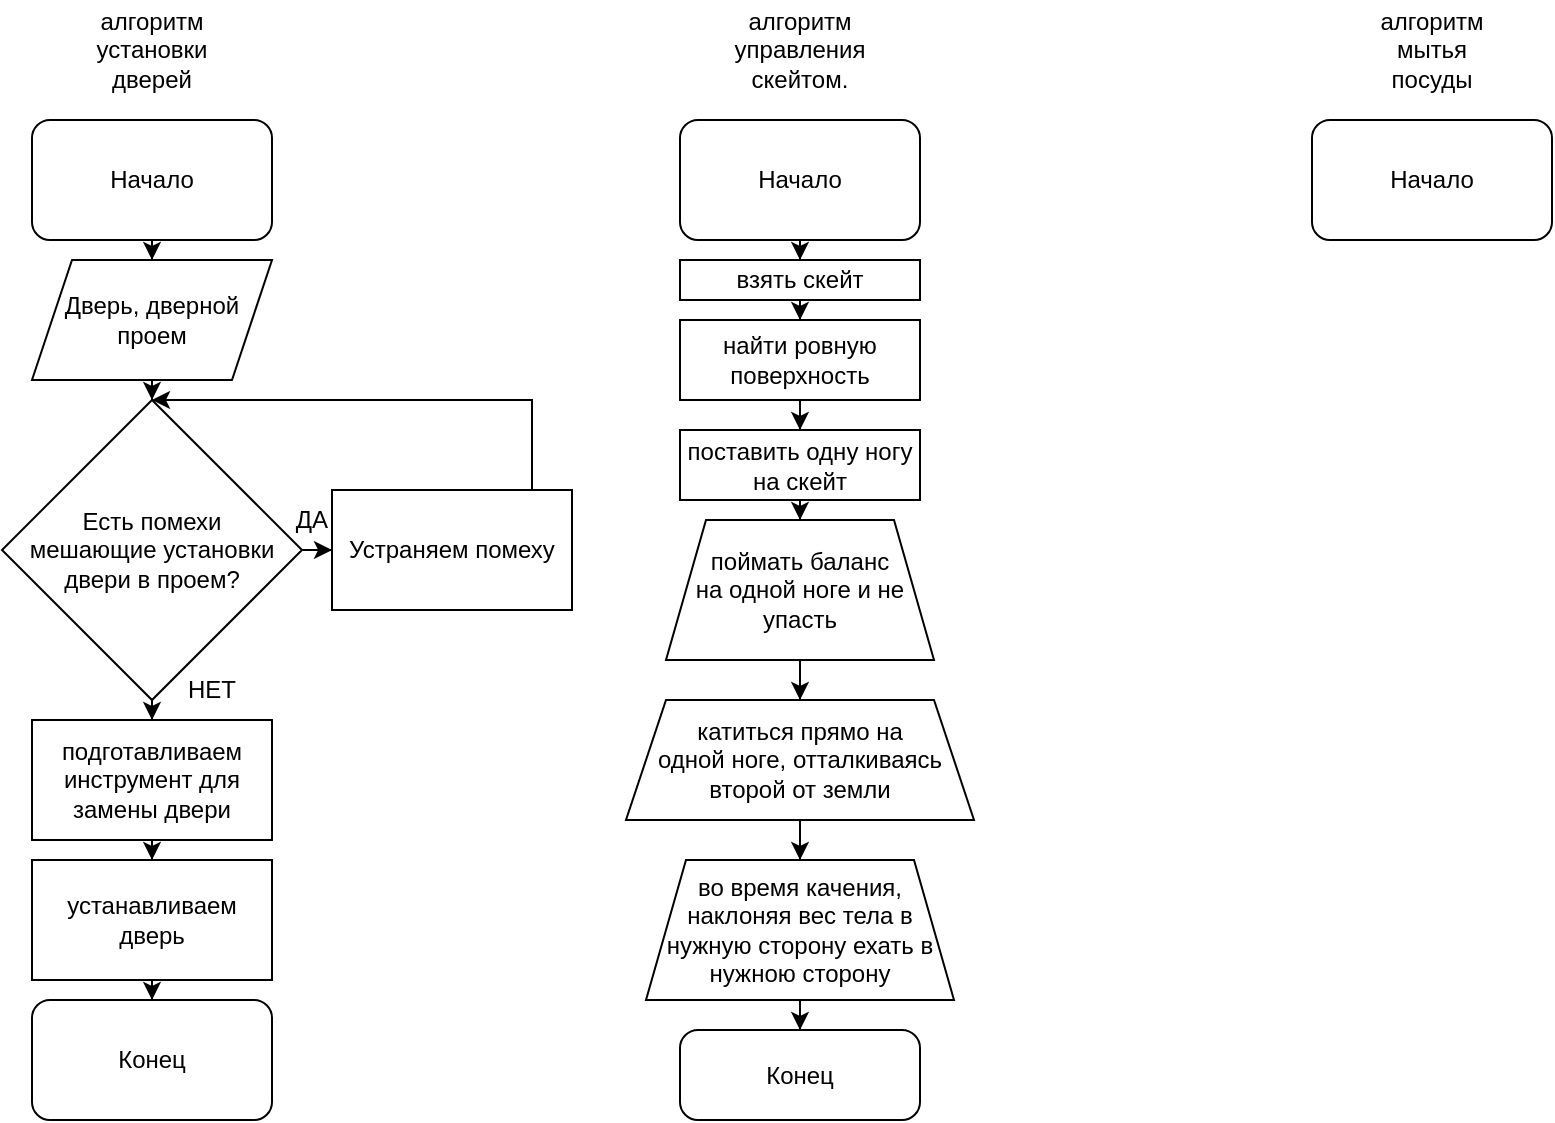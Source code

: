 <mxfile version="26.2.9">
  <diagram name="Страница — 1" id="RAcvNsrmOQ6BtEiOrjyd">
    <mxGraphModel dx="1108" dy="589" grid="1" gridSize="10" guides="1" tooltips="1" connect="1" arrows="1" fold="1" page="1" pageScale="1" pageWidth="827" pageHeight="1169" math="0" shadow="0">
      <root>
        <mxCell id="0" />
        <mxCell id="1" parent="0" />
        <mxCell id="FwpRCXI6O_V7CuimWUvE-1" value="алгоритм установки дверей" style="text;html=1;align=center;verticalAlign=middle;whiteSpace=wrap;rounded=0;" parent="1" vertex="1">
          <mxGeometry x="60" y="40" width="60" height="50" as="geometry" />
        </mxCell>
        <mxCell id="FwpRCXI6O_V7CuimWUvE-2" value="алгоритм управления скейтом." style="text;html=1;align=center;verticalAlign=middle;whiteSpace=wrap;rounded=0;" parent="1" vertex="1">
          <mxGeometry x="377" y="40" width="74" height="50" as="geometry" />
        </mxCell>
        <mxCell id="FwpRCXI6O_V7CuimWUvE-3" value="алгоритм мытья посуды" style="text;html=1;align=center;verticalAlign=middle;whiteSpace=wrap;rounded=0;" parent="1" vertex="1">
          <mxGeometry x="690" y="40" width="80" height="50" as="geometry" />
        </mxCell>
        <mxCell id="FwpRCXI6O_V7CuimWUvE-6" value="" style="edgeStyle=orthogonalEdgeStyle;rounded=0;orthogonalLoop=1;jettySize=auto;html=1;" parent="1" source="FwpRCXI6O_V7CuimWUvE-4" target="FwpRCXI6O_V7CuimWUvE-5" edge="1">
          <mxGeometry relative="1" as="geometry" />
        </mxCell>
        <mxCell id="FwpRCXI6O_V7CuimWUvE-4" value="&lt;div&gt;Начало&lt;/div&gt;" style="rounded=1;whiteSpace=wrap;html=1;" parent="1" vertex="1">
          <mxGeometry x="30" y="100" width="120" height="60" as="geometry" />
        </mxCell>
        <mxCell id="FwpRCXI6O_V7CuimWUvE-8" value="" style="edgeStyle=orthogonalEdgeStyle;rounded=0;orthogonalLoop=1;jettySize=auto;html=1;" parent="1" source="FwpRCXI6O_V7CuimWUvE-5" target="FwpRCXI6O_V7CuimWUvE-7" edge="1">
          <mxGeometry relative="1" as="geometry" />
        </mxCell>
        <mxCell id="FwpRCXI6O_V7CuimWUvE-5" value="Дверь, дверной проем" style="shape=parallelogram;perimeter=parallelogramPerimeter;whiteSpace=wrap;html=1;fixedSize=1;rounded=1;arcSize=0;" parent="1" vertex="1">
          <mxGeometry x="30" y="170" width="120" height="60" as="geometry" />
        </mxCell>
        <mxCell id="FwpRCXI6O_V7CuimWUvE-10" value="" style="edgeStyle=orthogonalEdgeStyle;rounded=0;orthogonalLoop=1;jettySize=auto;html=1;" parent="1" source="FwpRCXI6O_V7CuimWUvE-7" target="FwpRCXI6O_V7CuimWUvE-9" edge="1">
          <mxGeometry relative="1" as="geometry" />
        </mxCell>
        <mxCell id="FwpRCXI6O_V7CuimWUvE-14" value="" style="edgeStyle=orthogonalEdgeStyle;rounded=0;orthogonalLoop=1;jettySize=auto;html=1;" parent="1" source="FwpRCXI6O_V7CuimWUvE-7" target="FwpRCXI6O_V7CuimWUvE-13" edge="1">
          <mxGeometry relative="1" as="geometry" />
        </mxCell>
        <mxCell id="FwpRCXI6O_V7CuimWUvE-7" value="&lt;div&gt;Есть помехи &lt;br&gt;мешающие установки двери в проем?&lt;/div&gt;" style="rhombus;whiteSpace=wrap;html=1;rounded=1;arcSize=0;" parent="1" vertex="1">
          <mxGeometry x="15" y="240" width="150" height="150" as="geometry" />
        </mxCell>
        <mxCell id="FwpRCXI6O_V7CuimWUvE-12" style="edgeStyle=orthogonalEdgeStyle;rounded=0;orthogonalLoop=1;jettySize=auto;html=1;exitX=0.5;exitY=0;exitDx=0;exitDy=0;" parent="1" source="FwpRCXI6O_V7CuimWUvE-9" edge="1">
          <mxGeometry relative="1" as="geometry">
            <mxPoint x="90" y="240" as="targetPoint" />
            <Array as="points">
              <mxPoint x="280" y="240" />
            </Array>
          </mxGeometry>
        </mxCell>
        <mxCell id="FwpRCXI6O_V7CuimWUvE-9" value="Устраняем помеху" style="whiteSpace=wrap;html=1;rounded=1;arcSize=0;" parent="1" vertex="1">
          <mxGeometry x="180" y="285" width="120" height="60" as="geometry" />
        </mxCell>
        <mxCell id="FwpRCXI6O_V7CuimWUvE-11" value="ДА" style="text;html=1;align=center;verticalAlign=middle;whiteSpace=wrap;rounded=0;" parent="1" vertex="1">
          <mxGeometry x="140" y="285" width="60" height="30" as="geometry" />
        </mxCell>
        <mxCell id="FwpRCXI6O_V7CuimWUvE-16" value="" style="edgeStyle=orthogonalEdgeStyle;rounded=0;orthogonalLoop=1;jettySize=auto;html=1;" parent="1" source="FwpRCXI6O_V7CuimWUvE-13" target="FwpRCXI6O_V7CuimWUvE-15" edge="1">
          <mxGeometry relative="1" as="geometry" />
        </mxCell>
        <mxCell id="FwpRCXI6O_V7CuimWUvE-13" value="подготавливаем инструмент для замены двери" style="whiteSpace=wrap;html=1;rounded=1;arcSize=0;" parent="1" vertex="1">
          <mxGeometry x="30" y="400" width="120" height="60" as="geometry" />
        </mxCell>
        <mxCell id="FwpRCXI6O_V7CuimWUvE-18" value="" style="edgeStyle=orthogonalEdgeStyle;rounded=0;orthogonalLoop=1;jettySize=auto;html=1;" parent="1" source="FwpRCXI6O_V7CuimWUvE-15" target="FwpRCXI6O_V7CuimWUvE-17" edge="1">
          <mxGeometry relative="1" as="geometry" />
        </mxCell>
        <mxCell id="FwpRCXI6O_V7CuimWUvE-15" value="устанавливаем дверь" style="whiteSpace=wrap;html=1;rounded=1;arcSize=0;" parent="1" vertex="1">
          <mxGeometry x="30" y="470" width="120" height="60" as="geometry" />
        </mxCell>
        <mxCell id="FwpRCXI6O_V7CuimWUvE-17" value="Конец" style="whiteSpace=wrap;html=1;rounded=1;arcSize=15;" parent="1" vertex="1">
          <mxGeometry x="30" y="540" width="120" height="60" as="geometry" />
        </mxCell>
        <mxCell id="e27zW9fdkTWWJZNtVl3l-1" value="НЕТ" style="text;html=1;align=center;verticalAlign=middle;whiteSpace=wrap;rounded=0;" vertex="1" parent="1">
          <mxGeometry x="90" y="370" width="60" height="30" as="geometry" />
        </mxCell>
        <mxCell id="e27zW9fdkTWWJZNtVl3l-4" value="" style="edgeStyle=orthogonalEdgeStyle;rounded=0;orthogonalLoop=1;jettySize=auto;html=1;" edge="1" parent="1" source="e27zW9fdkTWWJZNtVl3l-2" target="e27zW9fdkTWWJZNtVl3l-3">
          <mxGeometry relative="1" as="geometry" />
        </mxCell>
        <mxCell id="e27zW9fdkTWWJZNtVl3l-2" value="Начало" style="rounded=1;whiteSpace=wrap;html=1;" vertex="1" parent="1">
          <mxGeometry x="354" y="100" width="120" height="60" as="geometry" />
        </mxCell>
        <mxCell id="e27zW9fdkTWWJZNtVl3l-6" value="" style="edgeStyle=orthogonalEdgeStyle;rounded=0;orthogonalLoop=1;jettySize=auto;html=1;" edge="1" parent="1" source="e27zW9fdkTWWJZNtVl3l-3" target="e27zW9fdkTWWJZNtVl3l-5">
          <mxGeometry relative="1" as="geometry" />
        </mxCell>
        <mxCell id="e27zW9fdkTWWJZNtVl3l-3" value="взять скейт" style="rounded=1;whiteSpace=wrap;html=1;arcSize=0;" vertex="1" parent="1">
          <mxGeometry x="354" y="170" width="120" height="20" as="geometry" />
        </mxCell>
        <mxCell id="e27zW9fdkTWWJZNtVl3l-8" value="" style="edgeStyle=orthogonalEdgeStyle;rounded=0;orthogonalLoop=1;jettySize=auto;html=1;" edge="1" parent="1" source="e27zW9fdkTWWJZNtVl3l-5" target="e27zW9fdkTWWJZNtVl3l-7">
          <mxGeometry relative="1" as="geometry" />
        </mxCell>
        <mxCell id="e27zW9fdkTWWJZNtVl3l-5" value="найти ровную поверхность" style="shape=parallelogram;perimeter=parallelogramPerimeter;whiteSpace=wrap;html=1;fixedSize=1;rounded=1;arcSize=0;size=-14;" vertex="1" parent="1">
          <mxGeometry x="354" y="200" width="120" height="40" as="geometry" />
        </mxCell>
        <mxCell id="e27zW9fdkTWWJZNtVl3l-12" value="" style="edgeStyle=orthogonalEdgeStyle;rounded=0;orthogonalLoop=1;jettySize=auto;html=1;" edge="1" parent="1" source="e27zW9fdkTWWJZNtVl3l-7" target="e27zW9fdkTWWJZNtVl3l-11">
          <mxGeometry relative="1" as="geometry" />
        </mxCell>
        <mxCell id="e27zW9fdkTWWJZNtVl3l-7" value="поставить одну ногу на скейт" style="whiteSpace=wrap;html=1;rounded=1;arcSize=0;" vertex="1" parent="1">
          <mxGeometry x="354" y="255" width="120" height="35" as="geometry" />
        </mxCell>
        <mxCell id="e27zW9fdkTWWJZNtVl3l-14" value="" style="edgeStyle=orthogonalEdgeStyle;rounded=0;orthogonalLoop=1;jettySize=auto;html=1;" edge="1" parent="1" source="e27zW9fdkTWWJZNtVl3l-11" target="e27zW9fdkTWWJZNtVl3l-13">
          <mxGeometry relative="1" as="geometry" />
        </mxCell>
        <mxCell id="e27zW9fdkTWWJZNtVl3l-11" value="поймать баланс &lt;br&gt;на одной ноге и не упасть" style="shape=trapezoid;perimeter=trapezoidPerimeter;whiteSpace=wrap;html=1;fixedSize=1;rounded=1;arcSize=0;" vertex="1" parent="1">
          <mxGeometry x="347" y="300" width="134" height="70" as="geometry" />
        </mxCell>
        <mxCell id="e27zW9fdkTWWJZNtVl3l-16" value="" style="edgeStyle=orthogonalEdgeStyle;rounded=0;orthogonalLoop=1;jettySize=auto;html=1;" edge="1" parent="1" source="e27zW9fdkTWWJZNtVl3l-13" target="e27zW9fdkTWWJZNtVl3l-15">
          <mxGeometry relative="1" as="geometry" />
        </mxCell>
        <mxCell id="e27zW9fdkTWWJZNtVl3l-13" value="катиться прямо на &lt;br&gt;одной ноге, отталкиваясь второй от земли" style="shape=trapezoid;perimeter=trapezoidPerimeter;whiteSpace=wrap;html=1;fixedSize=1;rounded=1;arcSize=0;" vertex="1" parent="1">
          <mxGeometry x="327" y="390" width="174" height="60" as="geometry" />
        </mxCell>
        <mxCell id="e27zW9fdkTWWJZNtVl3l-18" value="" style="edgeStyle=orthogonalEdgeStyle;rounded=0;orthogonalLoop=1;jettySize=auto;html=1;" edge="1" parent="1" source="e27zW9fdkTWWJZNtVl3l-15" target="e27zW9fdkTWWJZNtVl3l-17">
          <mxGeometry relative="1" as="geometry" />
        </mxCell>
        <mxCell id="e27zW9fdkTWWJZNtVl3l-15" value="во время качения, наклоняя вес тела в нужную сторону ехать в нужною сторону" style="shape=trapezoid;perimeter=trapezoidPerimeter;whiteSpace=wrap;html=1;fixedSize=1;rounded=1;arcSize=0;" vertex="1" parent="1">
          <mxGeometry x="337" y="470" width="154" height="70" as="geometry" />
        </mxCell>
        <mxCell id="e27zW9fdkTWWJZNtVl3l-17" value="Конец" style="whiteSpace=wrap;html=1;rounded=1;arcSize=20;" vertex="1" parent="1">
          <mxGeometry x="354" y="555" width="120" height="45" as="geometry" />
        </mxCell>
        <mxCell id="e27zW9fdkTWWJZNtVl3l-19" value="Начало" style="rounded=1;whiteSpace=wrap;html=1;" vertex="1" parent="1">
          <mxGeometry x="670" y="100" width="120" height="60" as="geometry" />
        </mxCell>
      </root>
    </mxGraphModel>
  </diagram>
</mxfile>
